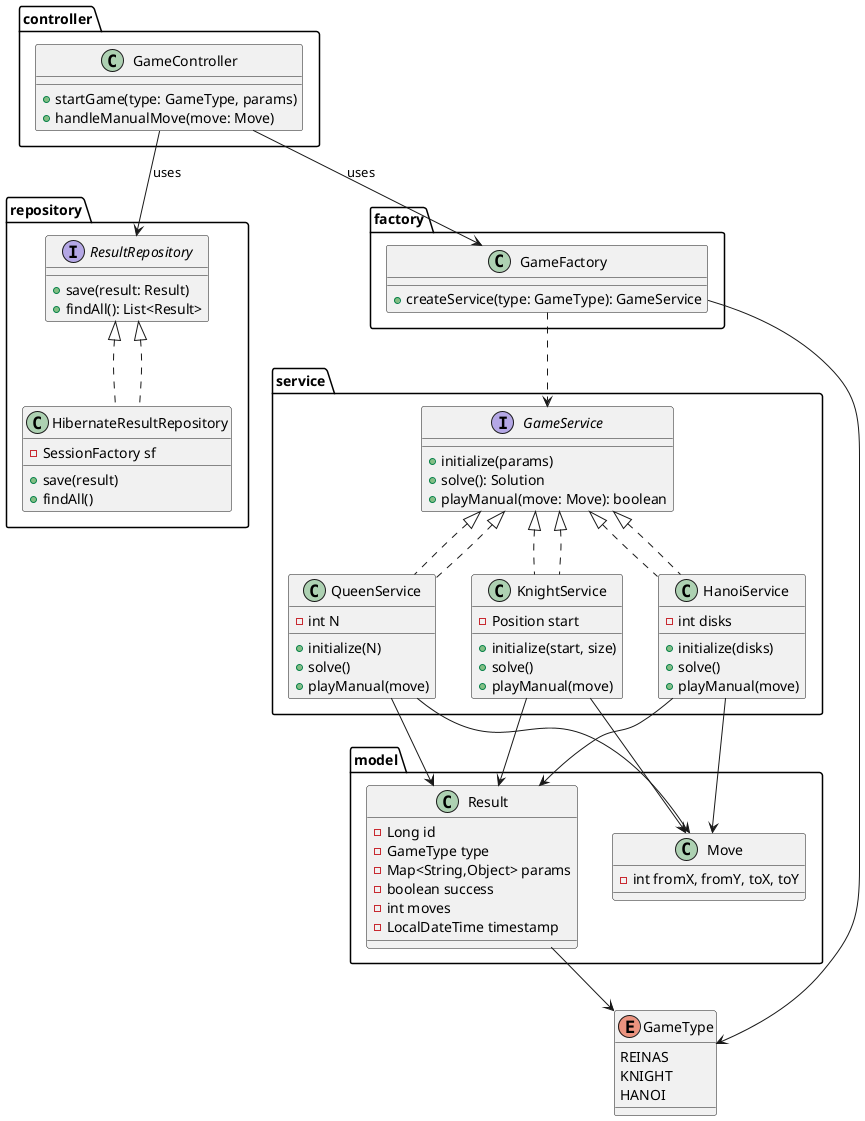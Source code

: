 @startuml
' Paquetes del proyecto
package "controller" {
  class GameController {
    +startGame(type: GameType, params)
    +handleManualMove(move: Move)
  }
}
package "service" {
  interface GameService {
    +initialize(params)
    +solve(): Solution
    +playManual(move: Move): boolean
  }
  class QueenService implements GameService {
    -int N
    +initialize(N)
    +solve()
    +playManual(move)
  }
  class KnightService implements GameService {
    -Position start
    +initialize(start, size)
    +solve()
    +playManual(move)
  }
  class HanoiService implements GameService {
    -int disks
    +initialize(disks)
    +solve()
    +playManual(move)
  }
}
package "repository" {
  interface ResultRepository {
    +save(result: Result)
    +findAll(): List<Result>
  }
  class HibernateResultRepository implements ResultRepository {
    -SessionFactory sf
    +save(result)
    +findAll()
  }
}
package "model" {
  class Result {
    -Long id
    -GameType type
    -Map<String,Object> params
    -boolean success
    -int moves
    -LocalDateTime timestamp
  }
  class Move {
    -int fromX, fromY, toX, toY
  }
}
package "factory" {
  class GameFactory {
    +createService(type: GameType): GameService
  }
}

enum GameType {
  REINAS
  KNIGHT
  HANOI
}

' Relaciones principales
GameController --> GameFactory : uses
GameController --> ResultRepository : uses
GameFactory ..> GameService
GameService <|.. QueenService
GameService <|.. KnightService
GameService <|.. HanoiService
ResultRepository <|.. HibernateResultRepository
QueenService --> Move
KnightService --> Move
HanoiService --> Move
QueenService --> Result
KnightService --> Result
HanoiService --> Result
Result --> GameType
GameFactory --> GameType

@enduml